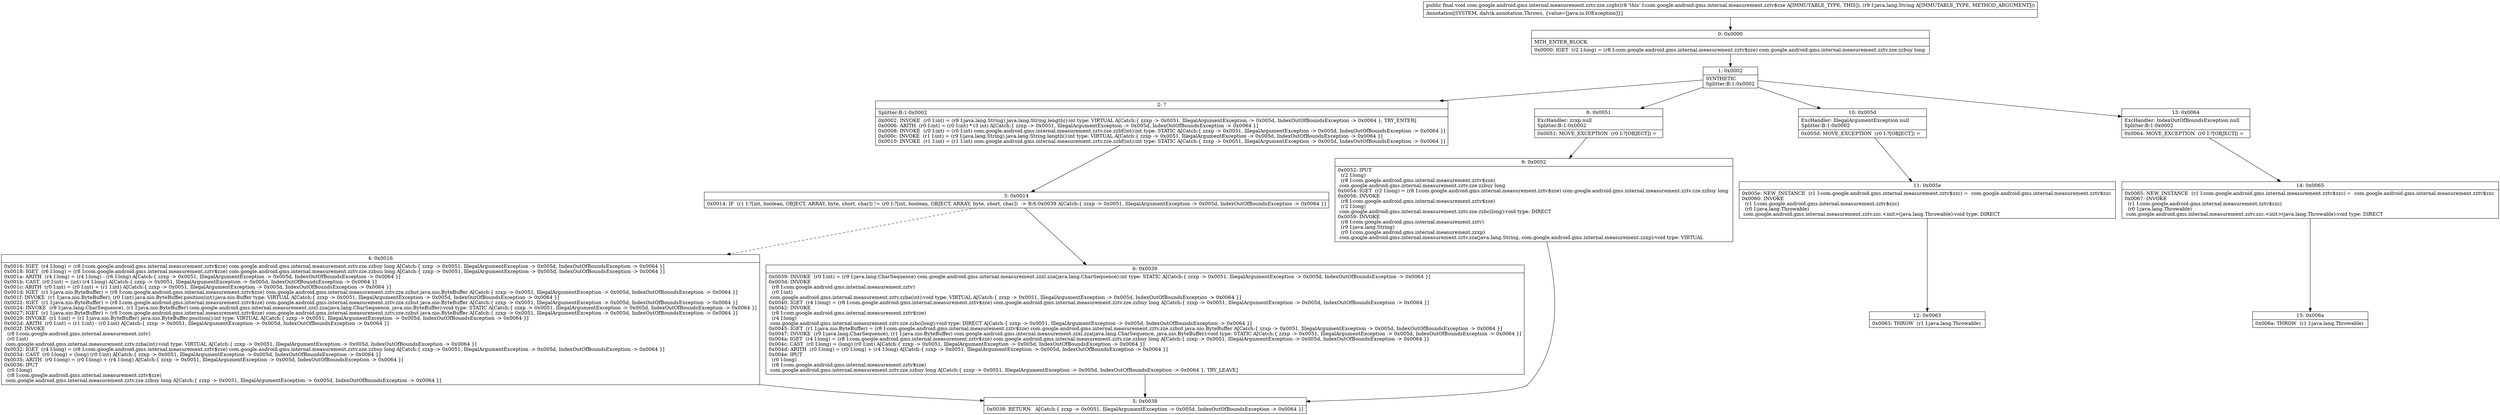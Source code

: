digraph "CFG forcom.google.android.gms.internal.measurement.zztv.zze.zzgb(Ljava\/lang\/String;)V" {
Node_0 [shape=record,label="{0\:\ 0x0000|MTH_ENTER_BLOCK\l|0x0000: IGET  (r2 I:long) = (r8 I:com.google.android.gms.internal.measurement.zztv$zze) com.google.android.gms.internal.measurement.zztv.zze.zzbuy long \l}"];
Node_1 [shape=record,label="{1\:\ 0x0002|SYNTHETIC\lSplitter:B:1:0x0002\l}"];
Node_2 [shape=record,label="{2\:\ ?|Splitter:B:1:0x0002\l|0x0002: INVOKE  (r0 I:int) = (r9 I:java.lang.String) java.lang.String.length():int type: VIRTUAL A[Catch:\{ zzxp \-\> 0x0051, IllegalArgumentException \-\> 0x005d, IndexOutOfBoundsException \-\> 0x0064 \}, TRY_ENTER]\l0x0006: ARITH  (r0 I:int) = (r0 I:int) * (3 int) A[Catch:\{ zzxp \-\> 0x0051, IllegalArgumentException \-\> 0x005d, IndexOutOfBoundsException \-\> 0x0064 \}]\l0x0008: INVOKE  (r0 I:int) = (r0 I:int) com.google.android.gms.internal.measurement.zztv.zze.zzbf(int):int type: STATIC A[Catch:\{ zzxp \-\> 0x0051, IllegalArgumentException \-\> 0x005d, IndexOutOfBoundsException \-\> 0x0064 \}]\l0x000c: INVOKE  (r1 I:int) = (r9 I:java.lang.String) java.lang.String.length():int type: VIRTUAL A[Catch:\{ zzxp \-\> 0x0051, IllegalArgumentException \-\> 0x005d, IndexOutOfBoundsException \-\> 0x0064 \}]\l0x0010: INVOKE  (r1 I:int) = (r1 I:int) com.google.android.gms.internal.measurement.zztv.zze.zzbf(int):int type: STATIC A[Catch:\{ zzxp \-\> 0x0051, IllegalArgumentException \-\> 0x005d, IndexOutOfBoundsException \-\> 0x0064 \}]\l}"];
Node_3 [shape=record,label="{3\:\ 0x0014|0x0014: IF  (r1 I:?[int, boolean, OBJECT, ARRAY, byte, short, char]) != (r0 I:?[int, boolean, OBJECT, ARRAY, byte, short, char])  \-\> B:6:0x0039 A[Catch:\{ zzxp \-\> 0x0051, IllegalArgumentException \-\> 0x005d, IndexOutOfBoundsException \-\> 0x0064 \}]\l}"];
Node_4 [shape=record,label="{4\:\ 0x0016|0x0016: IGET  (r4 I:long) = (r8 I:com.google.android.gms.internal.measurement.zztv$zze) com.google.android.gms.internal.measurement.zztv.zze.zzbuy long A[Catch:\{ zzxp \-\> 0x0051, IllegalArgumentException \-\> 0x005d, IndexOutOfBoundsException \-\> 0x0064 \}]\l0x0018: IGET  (r6 I:long) = (r8 I:com.google.android.gms.internal.measurement.zztv$zze) com.google.android.gms.internal.measurement.zztv.zze.zzbuu long A[Catch:\{ zzxp \-\> 0x0051, IllegalArgumentException \-\> 0x005d, IndexOutOfBoundsException \-\> 0x0064 \}]\l0x001a: ARITH  (r4 I:long) = (r4 I:long) \- (r6 I:long) A[Catch:\{ zzxp \-\> 0x0051, IllegalArgumentException \-\> 0x005d, IndexOutOfBoundsException \-\> 0x0064 \}]\l0x001b: CAST  (r0 I:int) = (int) (r4 I:long) A[Catch:\{ zzxp \-\> 0x0051, IllegalArgumentException \-\> 0x005d, IndexOutOfBoundsException \-\> 0x0064 \}]\l0x001c: ARITH  (r0 I:int) = (r0 I:int) + (r1 I:int) A[Catch:\{ zzxp \-\> 0x0051, IllegalArgumentException \-\> 0x005d, IndexOutOfBoundsException \-\> 0x0064 \}]\l0x001d: IGET  (r1 I:java.nio.ByteBuffer) = (r8 I:com.google.android.gms.internal.measurement.zztv$zze) com.google.android.gms.internal.measurement.zztv.zze.zzbut java.nio.ByteBuffer A[Catch:\{ zzxp \-\> 0x0051, IllegalArgumentException \-\> 0x005d, IndexOutOfBoundsException \-\> 0x0064 \}]\l0x001f: INVOKE  (r1 I:java.nio.ByteBuffer), (r0 I:int) java.nio.ByteBuffer.position(int):java.nio.Buffer type: VIRTUAL A[Catch:\{ zzxp \-\> 0x0051, IllegalArgumentException \-\> 0x005d, IndexOutOfBoundsException \-\> 0x0064 \}]\l0x0022: IGET  (r1 I:java.nio.ByteBuffer) = (r8 I:com.google.android.gms.internal.measurement.zztv$zze) com.google.android.gms.internal.measurement.zztv.zze.zzbut java.nio.ByteBuffer A[Catch:\{ zzxp \-\> 0x0051, IllegalArgumentException \-\> 0x005d, IndexOutOfBoundsException \-\> 0x0064 \}]\l0x0024: INVOKE  (r9 I:java.lang.CharSequence), (r1 I:java.nio.ByteBuffer) com.google.android.gms.internal.measurement.zzxl.zza(java.lang.CharSequence, java.nio.ByteBuffer):void type: STATIC A[Catch:\{ zzxp \-\> 0x0051, IllegalArgumentException \-\> 0x005d, IndexOutOfBoundsException \-\> 0x0064 \}]\l0x0027: IGET  (r1 I:java.nio.ByteBuffer) = (r8 I:com.google.android.gms.internal.measurement.zztv$zze) com.google.android.gms.internal.measurement.zztv.zze.zzbut java.nio.ByteBuffer A[Catch:\{ zzxp \-\> 0x0051, IllegalArgumentException \-\> 0x005d, IndexOutOfBoundsException \-\> 0x0064 \}]\l0x0029: INVOKE  (r1 I:int) = (r1 I:java.nio.ByteBuffer) java.nio.ByteBuffer.position():int type: VIRTUAL A[Catch:\{ zzxp \-\> 0x0051, IllegalArgumentException \-\> 0x005d, IndexOutOfBoundsException \-\> 0x0064 \}]\l0x002d: ARITH  (r0 I:int) = (r1 I:int) \- (r0 I:int) A[Catch:\{ zzxp \-\> 0x0051, IllegalArgumentException \-\> 0x005d, IndexOutOfBoundsException \-\> 0x0064 \}]\l0x002f: INVOKE  \l  (r8 I:com.google.android.gms.internal.measurement.zztv)\l  (r0 I:int)\l com.google.android.gms.internal.measurement.zztv.zzba(int):void type: VIRTUAL A[Catch:\{ zzxp \-\> 0x0051, IllegalArgumentException \-\> 0x005d, IndexOutOfBoundsException \-\> 0x0064 \}]\l0x0032: IGET  (r4 I:long) = (r8 I:com.google.android.gms.internal.measurement.zztv$zze) com.google.android.gms.internal.measurement.zztv.zze.zzbuy long A[Catch:\{ zzxp \-\> 0x0051, IllegalArgumentException \-\> 0x005d, IndexOutOfBoundsException \-\> 0x0064 \}]\l0x0034: CAST  (r0 I:long) = (long) (r0 I:int) A[Catch:\{ zzxp \-\> 0x0051, IllegalArgumentException \-\> 0x005d, IndexOutOfBoundsException \-\> 0x0064 \}]\l0x0035: ARITH  (r0 I:long) = (r0 I:long) + (r4 I:long) A[Catch:\{ zzxp \-\> 0x0051, IllegalArgumentException \-\> 0x005d, IndexOutOfBoundsException \-\> 0x0064 \}]\l0x0036: IPUT  \l  (r0 I:long)\l  (r8 I:com.google.android.gms.internal.measurement.zztv$zze)\l com.google.android.gms.internal.measurement.zztv.zze.zzbuy long A[Catch:\{ zzxp \-\> 0x0051, IllegalArgumentException \-\> 0x005d, IndexOutOfBoundsException \-\> 0x0064 \}]\l}"];
Node_5 [shape=record,label="{5\:\ 0x0038|0x0038: RETURN   A[Catch:\{ zzxp \-\> 0x0051, IllegalArgumentException \-\> 0x005d, IndexOutOfBoundsException \-\> 0x0064 \}]\l}"];
Node_6 [shape=record,label="{6\:\ 0x0039|0x0039: INVOKE  (r0 I:int) = (r9 I:java.lang.CharSequence) com.google.android.gms.internal.measurement.zzxl.zza(java.lang.CharSequence):int type: STATIC A[Catch:\{ zzxp \-\> 0x0051, IllegalArgumentException \-\> 0x005d, IndexOutOfBoundsException \-\> 0x0064 \}]\l0x003d: INVOKE  \l  (r8 I:com.google.android.gms.internal.measurement.zztv)\l  (r0 I:int)\l com.google.android.gms.internal.measurement.zztv.zzba(int):void type: VIRTUAL A[Catch:\{ zzxp \-\> 0x0051, IllegalArgumentException \-\> 0x005d, IndexOutOfBoundsException \-\> 0x0064 \}]\l0x0040: IGET  (r4 I:long) = (r8 I:com.google.android.gms.internal.measurement.zztv$zze) com.google.android.gms.internal.measurement.zztv.zze.zzbuy long A[Catch:\{ zzxp \-\> 0x0051, IllegalArgumentException \-\> 0x005d, IndexOutOfBoundsException \-\> 0x0064 \}]\l0x0042: INVOKE  \l  (r8 I:com.google.android.gms.internal.measurement.zztv$zze)\l  (r4 I:long)\l com.google.android.gms.internal.measurement.zztv.zze.zzbc(long):void type: DIRECT A[Catch:\{ zzxp \-\> 0x0051, IllegalArgumentException \-\> 0x005d, IndexOutOfBoundsException \-\> 0x0064 \}]\l0x0045: IGET  (r1 I:java.nio.ByteBuffer) = (r8 I:com.google.android.gms.internal.measurement.zztv$zze) com.google.android.gms.internal.measurement.zztv.zze.zzbut java.nio.ByteBuffer A[Catch:\{ zzxp \-\> 0x0051, IllegalArgumentException \-\> 0x005d, IndexOutOfBoundsException \-\> 0x0064 \}]\l0x0047: INVOKE  (r9 I:java.lang.CharSequence), (r1 I:java.nio.ByteBuffer) com.google.android.gms.internal.measurement.zzxl.zza(java.lang.CharSequence, java.nio.ByteBuffer):void type: STATIC A[Catch:\{ zzxp \-\> 0x0051, IllegalArgumentException \-\> 0x005d, IndexOutOfBoundsException \-\> 0x0064 \}]\l0x004a: IGET  (r4 I:long) = (r8 I:com.google.android.gms.internal.measurement.zztv$zze) com.google.android.gms.internal.measurement.zztv.zze.zzbuy long A[Catch:\{ zzxp \-\> 0x0051, IllegalArgumentException \-\> 0x005d, IndexOutOfBoundsException \-\> 0x0064 \}]\l0x004c: CAST  (r0 I:long) = (long) (r0 I:int) A[Catch:\{ zzxp \-\> 0x0051, IllegalArgumentException \-\> 0x005d, IndexOutOfBoundsException \-\> 0x0064 \}]\l0x004d: ARITH  (r0 I:long) = (r0 I:long) + (r4 I:long) A[Catch:\{ zzxp \-\> 0x0051, IllegalArgumentException \-\> 0x005d, IndexOutOfBoundsException \-\> 0x0064 \}]\l0x004e: IPUT  \l  (r0 I:long)\l  (r8 I:com.google.android.gms.internal.measurement.zztv$zze)\l com.google.android.gms.internal.measurement.zztv.zze.zzbuy long A[Catch:\{ zzxp \-\> 0x0051, IllegalArgumentException \-\> 0x005d, IndexOutOfBoundsException \-\> 0x0064 \}, TRY_LEAVE]\l}"];
Node_8 [shape=record,label="{8\:\ 0x0051|ExcHandler: zzxp null\lSplitter:B:1:0x0002\l|0x0051: MOVE_EXCEPTION  (r0 I:?[OBJECT]) =  \l}"];
Node_9 [shape=record,label="{9\:\ 0x0052|0x0052: IPUT  \l  (r2 I:long)\l  (r8 I:com.google.android.gms.internal.measurement.zztv$zze)\l com.google.android.gms.internal.measurement.zztv.zze.zzbuy long \l0x0054: IGET  (r2 I:long) = (r8 I:com.google.android.gms.internal.measurement.zztv$zze) com.google.android.gms.internal.measurement.zztv.zze.zzbuy long \l0x0056: INVOKE  \l  (r8 I:com.google.android.gms.internal.measurement.zztv$zze)\l  (r2 I:long)\l com.google.android.gms.internal.measurement.zztv.zze.zzbc(long):void type: DIRECT \l0x0059: INVOKE  \l  (r8 I:com.google.android.gms.internal.measurement.zztv)\l  (r9 I:java.lang.String)\l  (r0 I:com.google.android.gms.internal.measurement.zzxp)\l com.google.android.gms.internal.measurement.zztv.zza(java.lang.String, com.google.android.gms.internal.measurement.zzxp):void type: VIRTUAL \l}"];
Node_10 [shape=record,label="{10\:\ 0x005d|ExcHandler: IllegalArgumentException null\lSplitter:B:1:0x0002\l|0x005d: MOVE_EXCEPTION  (r0 I:?[OBJECT]) =  \l}"];
Node_11 [shape=record,label="{11\:\ 0x005e|0x005e: NEW_INSTANCE  (r1 I:com.google.android.gms.internal.measurement.zztv$zzc) =  com.google.android.gms.internal.measurement.zztv$zzc \l0x0060: INVOKE  \l  (r1 I:com.google.android.gms.internal.measurement.zztv$zzc)\l  (r0 I:java.lang.Throwable)\l com.google.android.gms.internal.measurement.zztv.zzc.\<init\>(java.lang.Throwable):void type: DIRECT \l}"];
Node_12 [shape=record,label="{12\:\ 0x0063|0x0063: THROW  (r1 I:java.lang.Throwable) \l}"];
Node_13 [shape=record,label="{13\:\ 0x0064|ExcHandler: IndexOutOfBoundsException null\lSplitter:B:1:0x0002\l|0x0064: MOVE_EXCEPTION  (r0 I:?[OBJECT]) =  \l}"];
Node_14 [shape=record,label="{14\:\ 0x0065|0x0065: NEW_INSTANCE  (r1 I:com.google.android.gms.internal.measurement.zztv$zzc) =  com.google.android.gms.internal.measurement.zztv$zzc \l0x0067: INVOKE  \l  (r1 I:com.google.android.gms.internal.measurement.zztv$zzc)\l  (r0 I:java.lang.Throwable)\l com.google.android.gms.internal.measurement.zztv.zzc.\<init\>(java.lang.Throwable):void type: DIRECT \l}"];
Node_15 [shape=record,label="{15\:\ 0x006a|0x006a: THROW  (r1 I:java.lang.Throwable) \l}"];
MethodNode[shape=record,label="{public final void com.google.android.gms.internal.measurement.zztv.zze.zzgb((r8 'this' I:com.google.android.gms.internal.measurement.zztv$zze A[IMMUTABLE_TYPE, THIS]), (r9 I:java.lang.String A[IMMUTABLE_TYPE, METHOD_ARGUMENT]))  | Annotation[SYSTEM, dalvik.annotation.Throws, \{value=[java.io.IOException]\}]\l}"];
MethodNode -> Node_0;
Node_0 -> Node_1;
Node_1 -> Node_2;
Node_1 -> Node_8;
Node_1 -> Node_10;
Node_1 -> Node_13;
Node_2 -> Node_3;
Node_3 -> Node_4[style=dashed];
Node_3 -> Node_6;
Node_4 -> Node_5;
Node_6 -> Node_5;
Node_8 -> Node_9;
Node_9 -> Node_5;
Node_10 -> Node_11;
Node_11 -> Node_12;
Node_13 -> Node_14;
Node_14 -> Node_15;
}

